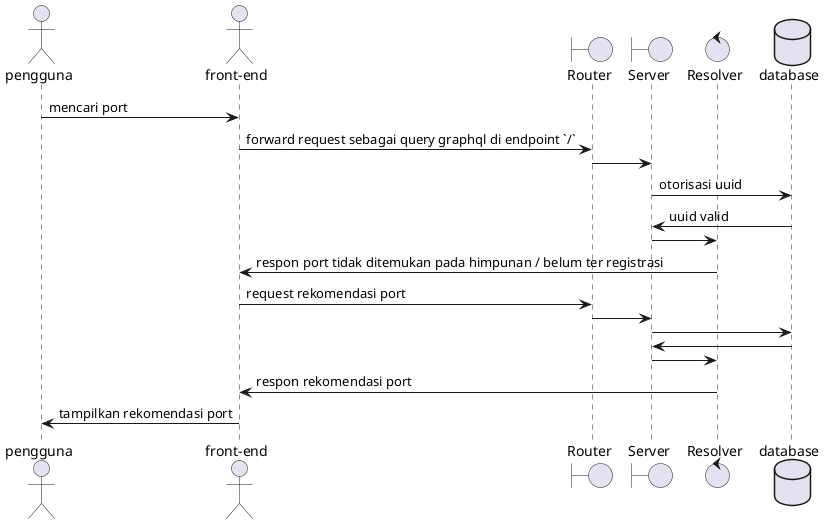 @startuml
actor pengguna
actor "front-end" as fe
boundary Router as router
boundary Server as srv
control Resolver as resolver
database "database" as db

pengguna -> fe: mencari port
fe -> router: forward request sebagai query graphql di endpoint `/`
router -> srv
srv -> db: otorisasi uuid
db -> srv: uuid valid
srv -> resolver
resolver -> fe: respon port tidak ditemukan pada himpunan / belum ter registrasi
fe -> router: request rekomendasi port
router -> srv
srv -> db
db -> srv
srv -> resolver
resolver -> fe: respon rekomendasi port
fe -> pengguna: tampilkan rekomendasi port
@enduml
